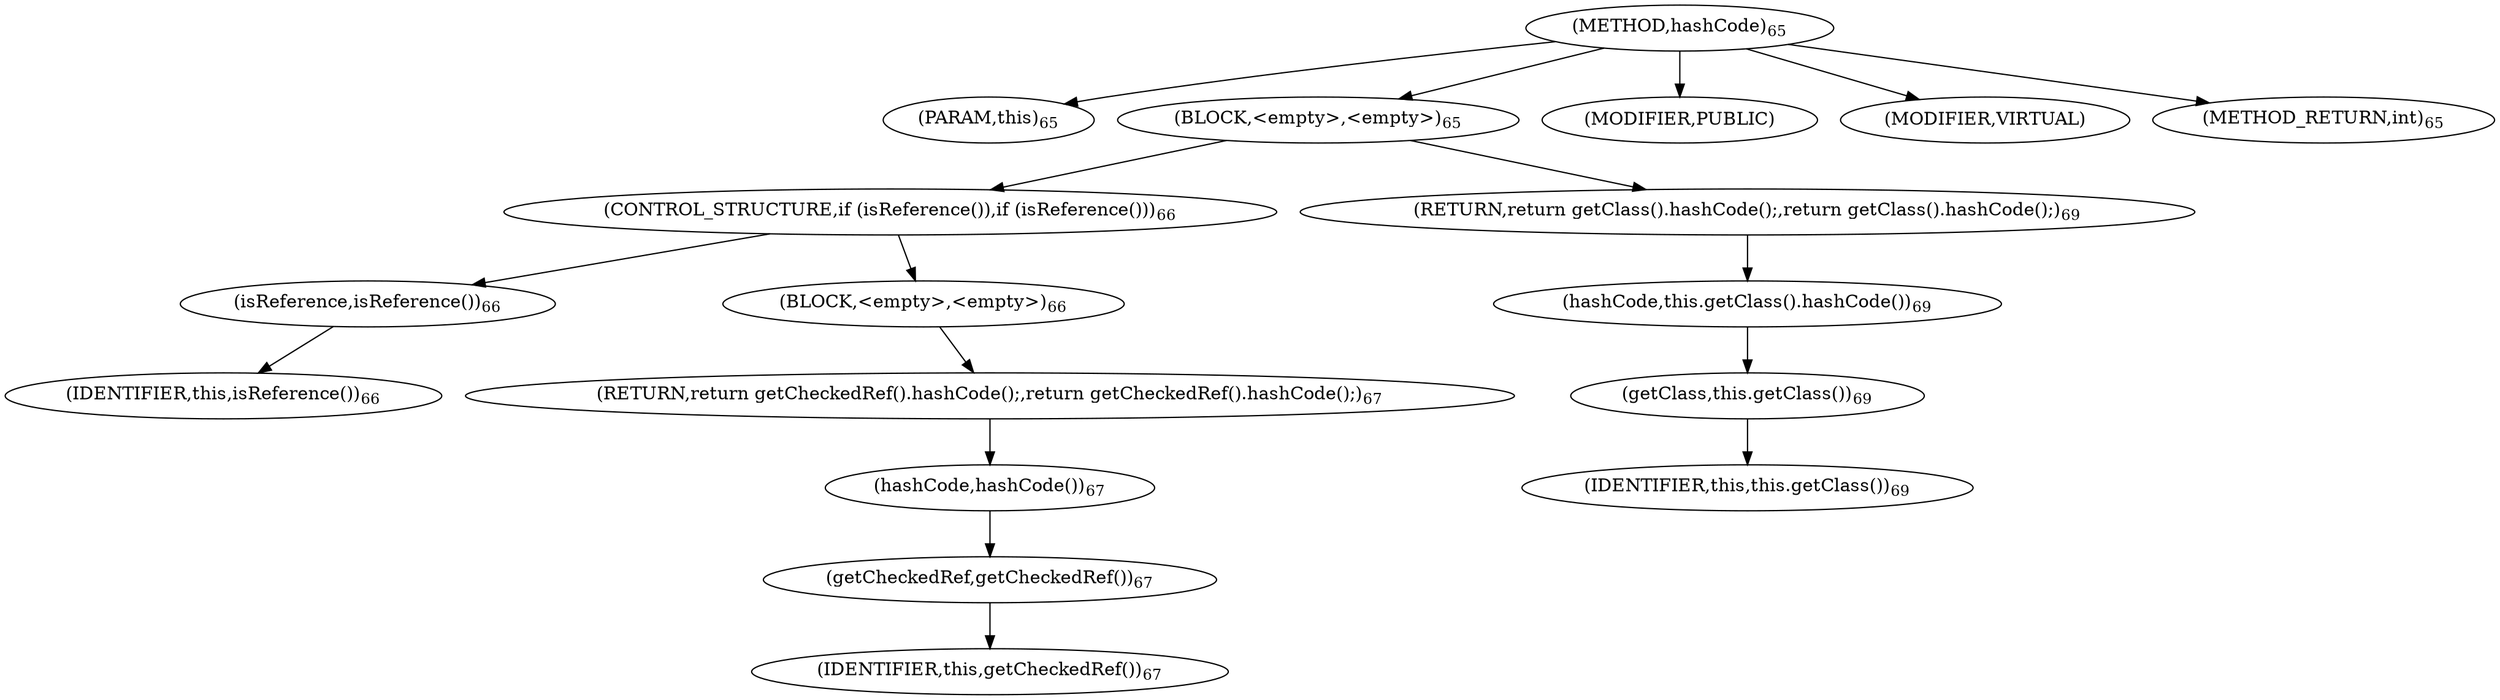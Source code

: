 digraph "hashCode" {  
"84" [label = <(METHOD,hashCode)<SUB>65</SUB>> ]
"14" [label = <(PARAM,this)<SUB>65</SUB>> ]
"85" [label = <(BLOCK,&lt;empty&gt;,&lt;empty&gt;)<SUB>65</SUB>> ]
"86" [label = <(CONTROL_STRUCTURE,if (isReference()),if (isReference()))<SUB>66</SUB>> ]
"87" [label = <(isReference,isReference())<SUB>66</SUB>> ]
"13" [label = <(IDENTIFIER,this,isReference())<SUB>66</SUB>> ]
"88" [label = <(BLOCK,&lt;empty&gt;,&lt;empty&gt;)<SUB>66</SUB>> ]
"89" [label = <(RETURN,return getCheckedRef().hashCode();,return getCheckedRef().hashCode();)<SUB>67</SUB>> ]
"90" [label = <(hashCode,hashCode())<SUB>67</SUB>> ]
"91" [label = <(getCheckedRef,getCheckedRef())<SUB>67</SUB>> ]
"15" [label = <(IDENTIFIER,this,getCheckedRef())<SUB>67</SUB>> ]
"92" [label = <(RETURN,return getClass().hashCode();,return getClass().hashCode();)<SUB>69</SUB>> ]
"93" [label = <(hashCode,this.getClass().hashCode())<SUB>69</SUB>> ]
"94" [label = <(getClass,this.getClass())<SUB>69</SUB>> ]
"16" [label = <(IDENTIFIER,this,this.getClass())<SUB>69</SUB>> ]
"95" [label = <(MODIFIER,PUBLIC)> ]
"96" [label = <(MODIFIER,VIRTUAL)> ]
"97" [label = <(METHOD_RETURN,int)<SUB>65</SUB>> ]
  "84" -> "14" 
  "84" -> "85" 
  "84" -> "95" 
  "84" -> "96" 
  "84" -> "97" 
  "85" -> "86" 
  "85" -> "92" 
  "86" -> "87" 
  "86" -> "88" 
  "87" -> "13" 
  "88" -> "89" 
  "89" -> "90" 
  "90" -> "91" 
  "91" -> "15" 
  "92" -> "93" 
  "93" -> "94" 
  "94" -> "16" 
}
